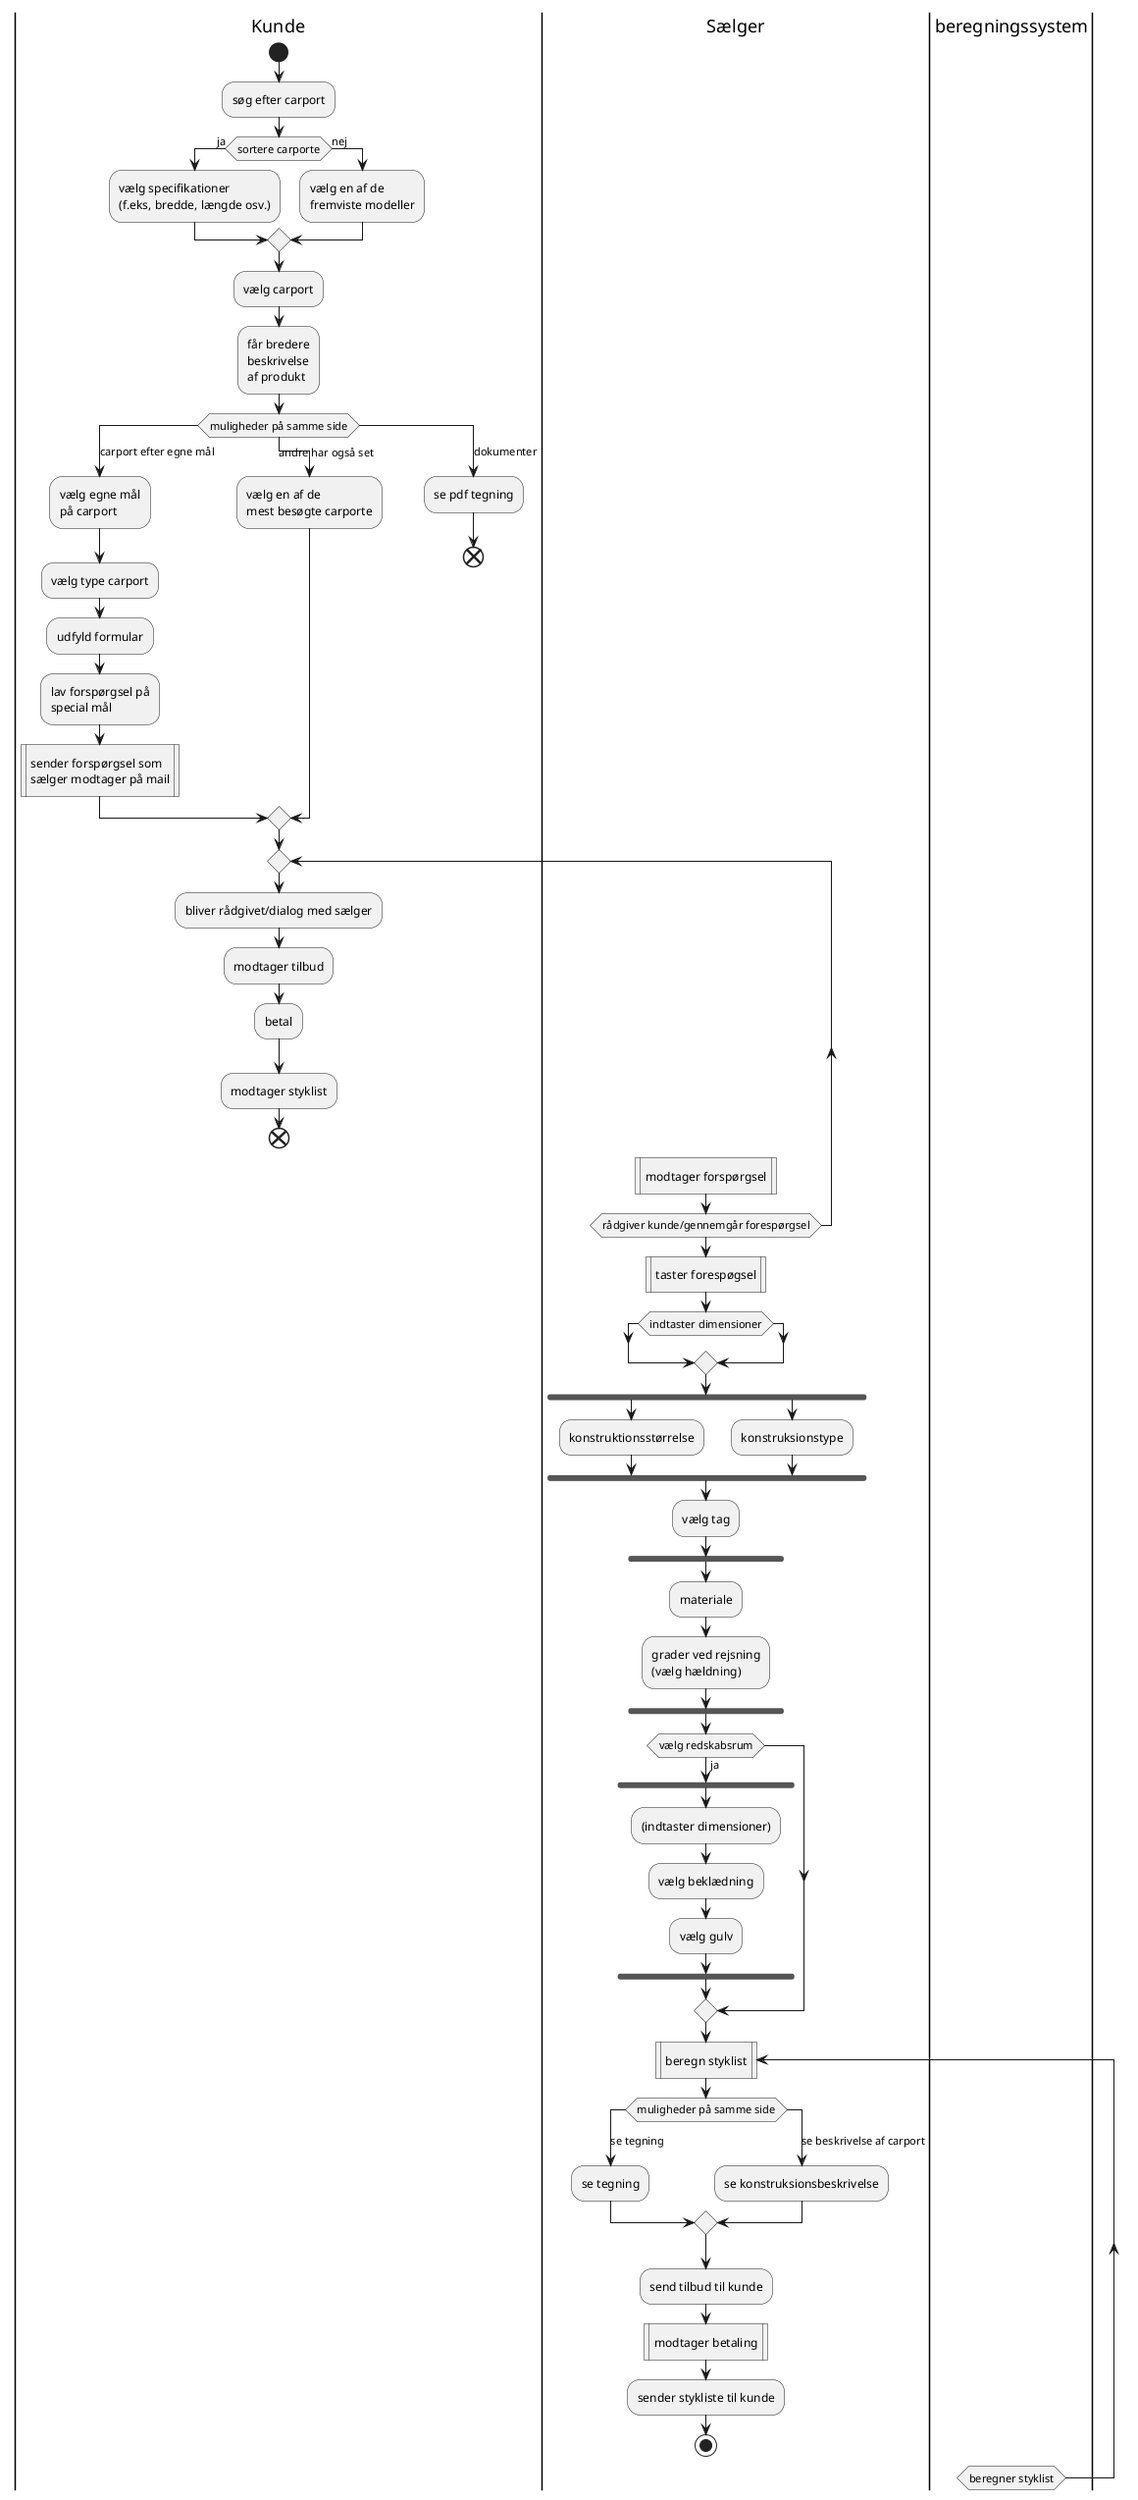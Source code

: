 @startuml
|Kunde|
start
    :søg efter carport;
if(sortere carporte) then (ja)
    :vælg specifikationer
    (f.eks, bredde, længde osv.);
else (nej)
    :vælg en af de
    fremviste modeller;
endif
    :vælg carport;
    :får bredere
    beskrivelse
    af produkt;

switch (muligheder på samme side)
case (carport efter egne mål )
  :vælg egne mål
  på carport;
  :vælg type carport;
  :udfyld formular;
  :lav forspørgsel på
  special mål;
  :sender forspørgsel som
  sælger modtager på mail|
case (andre har også set)
  :vælg en af de
  mest besøgte carporte;
case (dokumenter)
  :se pdf tegning;
end
endswitch
repeat
:bliver rådgivet/dialog med sælger;
    :modtager tilbud;
    :betal;
    :modtager styklist;
end

|Sælger|
    :modtager forspørgsel|
repeat while (rådgiver kunde/gennemgår forespørgsel)

    :taster forespøgsel|
    if(indtaster dimensioner)
    endif
    fork
    :konstruktionsstørrelse;
    fork again
    :konstruksionstype;
    endfork
        :vælg tag;
        fork
        :materiale;
        :grader ved rejsning
        (vælg hældning);
        endfork
                if (vælg redskabsrum) then (ja)
                fork
                :(indtaster dimensioner);
                :vælg beklædning;
                :vælg gulv;
                endfork
endif
    repeat :beregn styklist|
    switch (muligheder på samme side)
    case (se tegning)
      :se tegning;
    case (se beskrivelse af carport)
      :se konstruksionsbeskrivelse;
    endswitch
    :send tilbud til kunde;
    :modtager betaling|
    :sender stykliste til kunde;
stop
|beregningssystem|
repeat while (beregner styklist)
detach
@enduml
